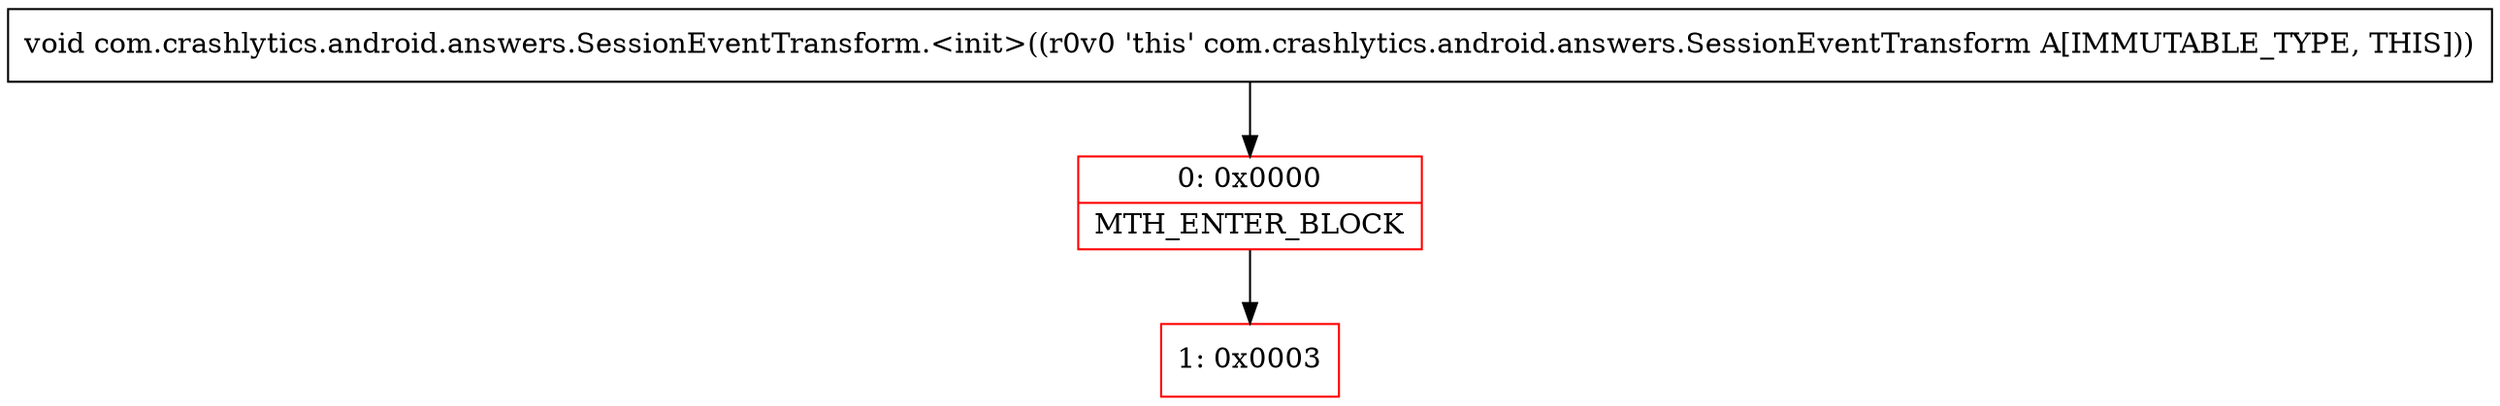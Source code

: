 digraph "CFG forcom.crashlytics.android.answers.SessionEventTransform.\<init\>()V" {
subgraph cluster_Region_1740665728 {
label = "R(0)";
node [shape=record,color=blue];
}
Node_0 [shape=record,color=red,label="{0\:\ 0x0000|MTH_ENTER_BLOCK\l}"];
Node_1 [shape=record,color=red,label="{1\:\ 0x0003}"];
MethodNode[shape=record,label="{void com.crashlytics.android.answers.SessionEventTransform.\<init\>((r0v0 'this' com.crashlytics.android.answers.SessionEventTransform A[IMMUTABLE_TYPE, THIS])) }"];
MethodNode -> Node_0;
Node_0 -> Node_1;
}

